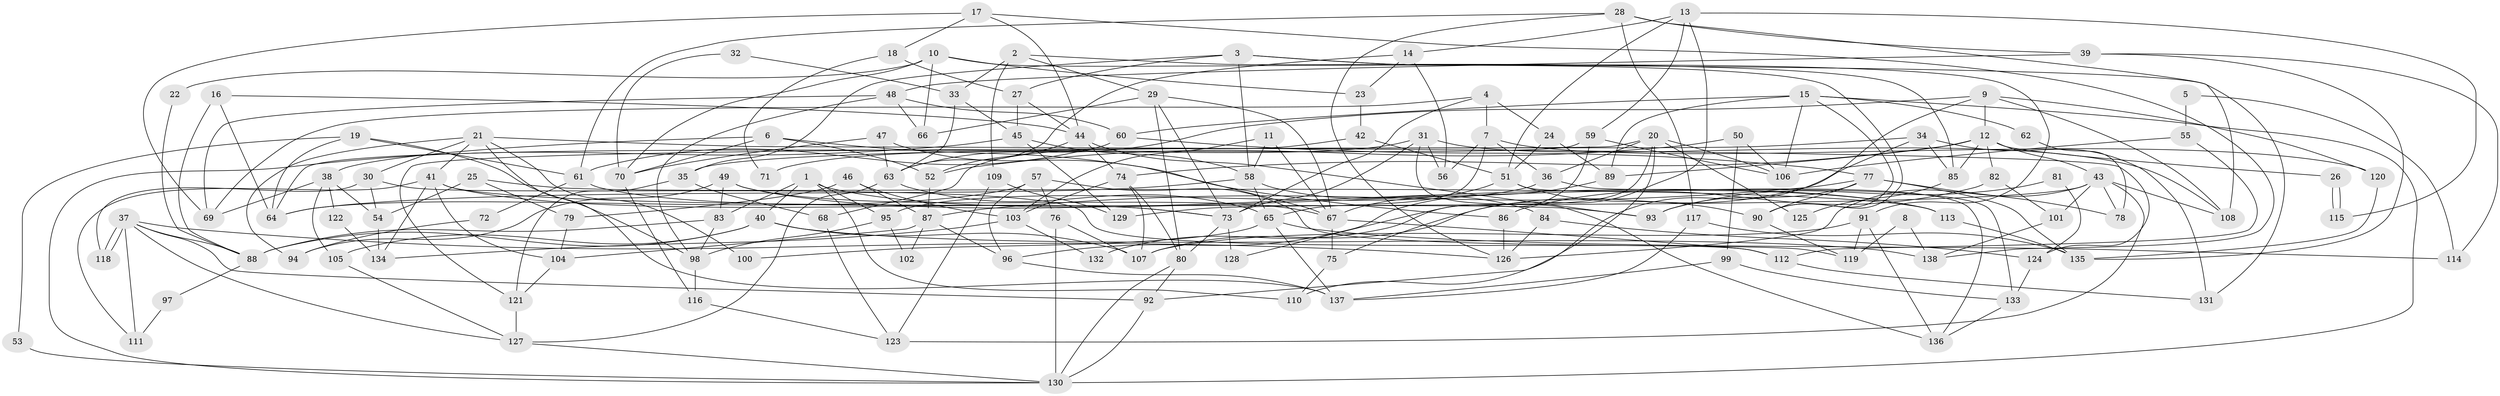 // Generated by graph-tools (version 1.1) at 2025/15/03/09/25 04:15:06]
// undirected, 138 vertices, 276 edges
graph export_dot {
graph [start="1"]
  node [color=gray90,style=filled];
  1;
  2;
  3;
  4;
  5;
  6;
  7;
  8;
  9;
  10;
  11;
  12;
  13;
  14;
  15;
  16;
  17;
  18;
  19;
  20;
  21;
  22;
  23;
  24;
  25;
  26;
  27;
  28;
  29;
  30;
  31;
  32;
  33;
  34;
  35;
  36;
  37;
  38;
  39;
  40;
  41;
  42;
  43;
  44;
  45;
  46;
  47;
  48;
  49;
  50;
  51;
  52;
  53;
  54;
  55;
  56;
  57;
  58;
  59;
  60;
  61;
  62;
  63;
  64;
  65;
  66;
  67;
  68;
  69;
  70;
  71;
  72;
  73;
  74;
  75;
  76;
  77;
  78;
  79;
  80;
  81;
  82;
  83;
  84;
  85;
  86;
  87;
  88;
  89;
  90;
  91;
  92;
  93;
  94;
  95;
  96;
  97;
  98;
  99;
  100;
  101;
  102;
  103;
  104;
  105;
  106;
  107;
  108;
  109;
  110;
  111;
  112;
  113;
  114;
  115;
  116;
  117;
  118;
  119;
  120;
  121;
  122;
  123;
  124;
  125;
  126;
  127;
  128;
  129;
  130;
  131;
  132;
  133;
  134;
  135;
  136;
  137;
  138;
  1 -- 40;
  1 -- 113;
  1 -- 83;
  1 -- 95;
  1 -- 110;
  2 -- 85;
  2 -- 33;
  2 -- 29;
  2 -- 109;
  3 -- 91;
  3 -- 58;
  3 -- 27;
  3 -- 35;
  3 -- 131;
  4 -- 73;
  4 -- 7;
  4 -- 24;
  4 -- 69;
  5 -- 114;
  5 -- 55;
  6 -- 38;
  6 -- 52;
  6 -- 70;
  6 -- 86;
  7 -- 65;
  7 -- 36;
  7 -- 56;
  7 -- 120;
  8 -- 138;
  8 -- 119;
  9 -- 12;
  9 -- 63;
  9 -- 92;
  9 -- 108;
  9 -- 120;
  10 -- 70;
  10 -- 66;
  10 -- 22;
  10 -- 23;
  10 -- 90;
  11 -- 67;
  11 -- 58;
  11 -- 103;
  12 -- 82;
  12 -- 74;
  12 -- 26;
  12 -- 43;
  12 -- 85;
  12 -- 89;
  13 -- 14;
  13 -- 51;
  13 -- 59;
  13 -- 75;
  13 -- 115;
  14 -- 56;
  14 -- 23;
  14 -- 63;
  15 -- 130;
  15 -- 89;
  15 -- 60;
  15 -- 62;
  15 -- 90;
  15 -- 106;
  16 -- 64;
  16 -- 88;
  16 -- 44;
  17 -- 69;
  17 -- 44;
  17 -- 18;
  17 -- 138;
  18 -- 27;
  18 -- 71;
  19 -- 61;
  19 -- 98;
  19 -- 53;
  19 -- 64;
  20 -- 36;
  20 -- 110;
  20 -- 106;
  20 -- 121;
  20 -- 125;
  20 -- 132;
  21 -- 41;
  21 -- 137;
  21 -- 30;
  21 -- 94;
  21 -- 100;
  21 -- 124;
  22 -- 88;
  23 -- 42;
  24 -- 89;
  24 -- 51;
  25 -- 113;
  25 -- 79;
  25 -- 54;
  26 -- 115;
  26 -- 115;
  27 -- 45;
  27 -- 44;
  28 -- 108;
  28 -- 39;
  28 -- 61;
  28 -- 117;
  28 -- 126;
  29 -- 73;
  29 -- 66;
  29 -- 67;
  29 -- 80;
  30 -- 54;
  30 -- 112;
  30 -- 118;
  31 -- 136;
  31 -- 73;
  31 -- 56;
  31 -- 71;
  31 -- 108;
  32 -- 70;
  32 -- 33;
  33 -- 45;
  33 -- 63;
  34 -- 131;
  34 -- 35;
  34 -- 85;
  34 -- 107;
  35 -- 121;
  35 -- 68;
  36 -- 133;
  36 -- 95;
  37 -- 126;
  37 -- 118;
  37 -- 118;
  37 -- 88;
  37 -- 92;
  37 -- 111;
  37 -- 127;
  38 -- 54;
  38 -- 69;
  38 -- 105;
  38 -- 122;
  39 -- 135;
  39 -- 48;
  39 -- 114;
  40 -- 107;
  40 -- 105;
  40 -- 88;
  40 -- 138;
  41 -- 73;
  41 -- 93;
  41 -- 104;
  41 -- 111;
  41 -- 134;
  42 -- 68;
  42 -- 51;
  43 -- 108;
  43 -- 78;
  43 -- 101;
  43 -- 123;
  43 -- 126;
  43 -- 129;
  44 -- 52;
  44 -- 74;
  44 -- 93;
  45 -- 58;
  45 -- 130;
  45 -- 129;
  46 -- 87;
  46 -- 103;
  46 -- 79;
  47 -- 63;
  47 -- 67;
  47 -- 70;
  48 -- 98;
  48 -- 60;
  48 -- 66;
  48 -- 69;
  49 -- 83;
  49 -- 67;
  49 -- 94;
  49 -- 113;
  50 -- 99;
  50 -- 106;
  50 -- 52;
  51 -- 90;
  51 -- 67;
  51 -- 136;
  52 -- 87;
  53 -- 130;
  54 -- 134;
  55 -- 112;
  55 -- 106;
  57 -- 64;
  57 -- 76;
  57 -- 96;
  57 -- 119;
  58 -- 65;
  58 -- 64;
  58 -- 84;
  59 -- 106;
  59 -- 64;
  59 -- 128;
  60 -- 77;
  60 -- 61;
  61 -- 72;
  61 -- 73;
  62 -- 78;
  63 -- 127;
  63 -- 65;
  65 -- 137;
  65 -- 100;
  65 -- 114;
  67 -- 75;
  67 -- 112;
  68 -- 123;
  70 -- 116;
  72 -- 94;
  73 -- 80;
  73 -- 128;
  74 -- 80;
  74 -- 103;
  74 -- 107;
  75 -- 110;
  76 -- 107;
  76 -- 130;
  77 -- 87;
  77 -- 90;
  77 -- 78;
  77 -- 93;
  77 -- 135;
  79 -- 104;
  80 -- 92;
  80 -- 130;
  81 -- 124;
  81 -- 93;
  82 -- 101;
  82 -- 86;
  83 -- 88;
  83 -- 98;
  84 -- 126;
  84 -- 124;
  85 -- 125;
  86 -- 126;
  87 -- 104;
  87 -- 96;
  87 -- 102;
  88 -- 97;
  89 -- 96;
  90 -- 119;
  91 -- 119;
  91 -- 107;
  91 -- 136;
  92 -- 130;
  95 -- 98;
  95 -- 102;
  96 -- 137;
  97 -- 111;
  98 -- 116;
  99 -- 133;
  99 -- 137;
  101 -- 138;
  103 -- 132;
  103 -- 134;
  104 -- 121;
  105 -- 127;
  109 -- 129;
  109 -- 123;
  112 -- 131;
  113 -- 135;
  116 -- 123;
  117 -- 135;
  117 -- 137;
  120 -- 135;
  121 -- 127;
  122 -- 134;
  124 -- 133;
  127 -- 130;
  133 -- 136;
}
